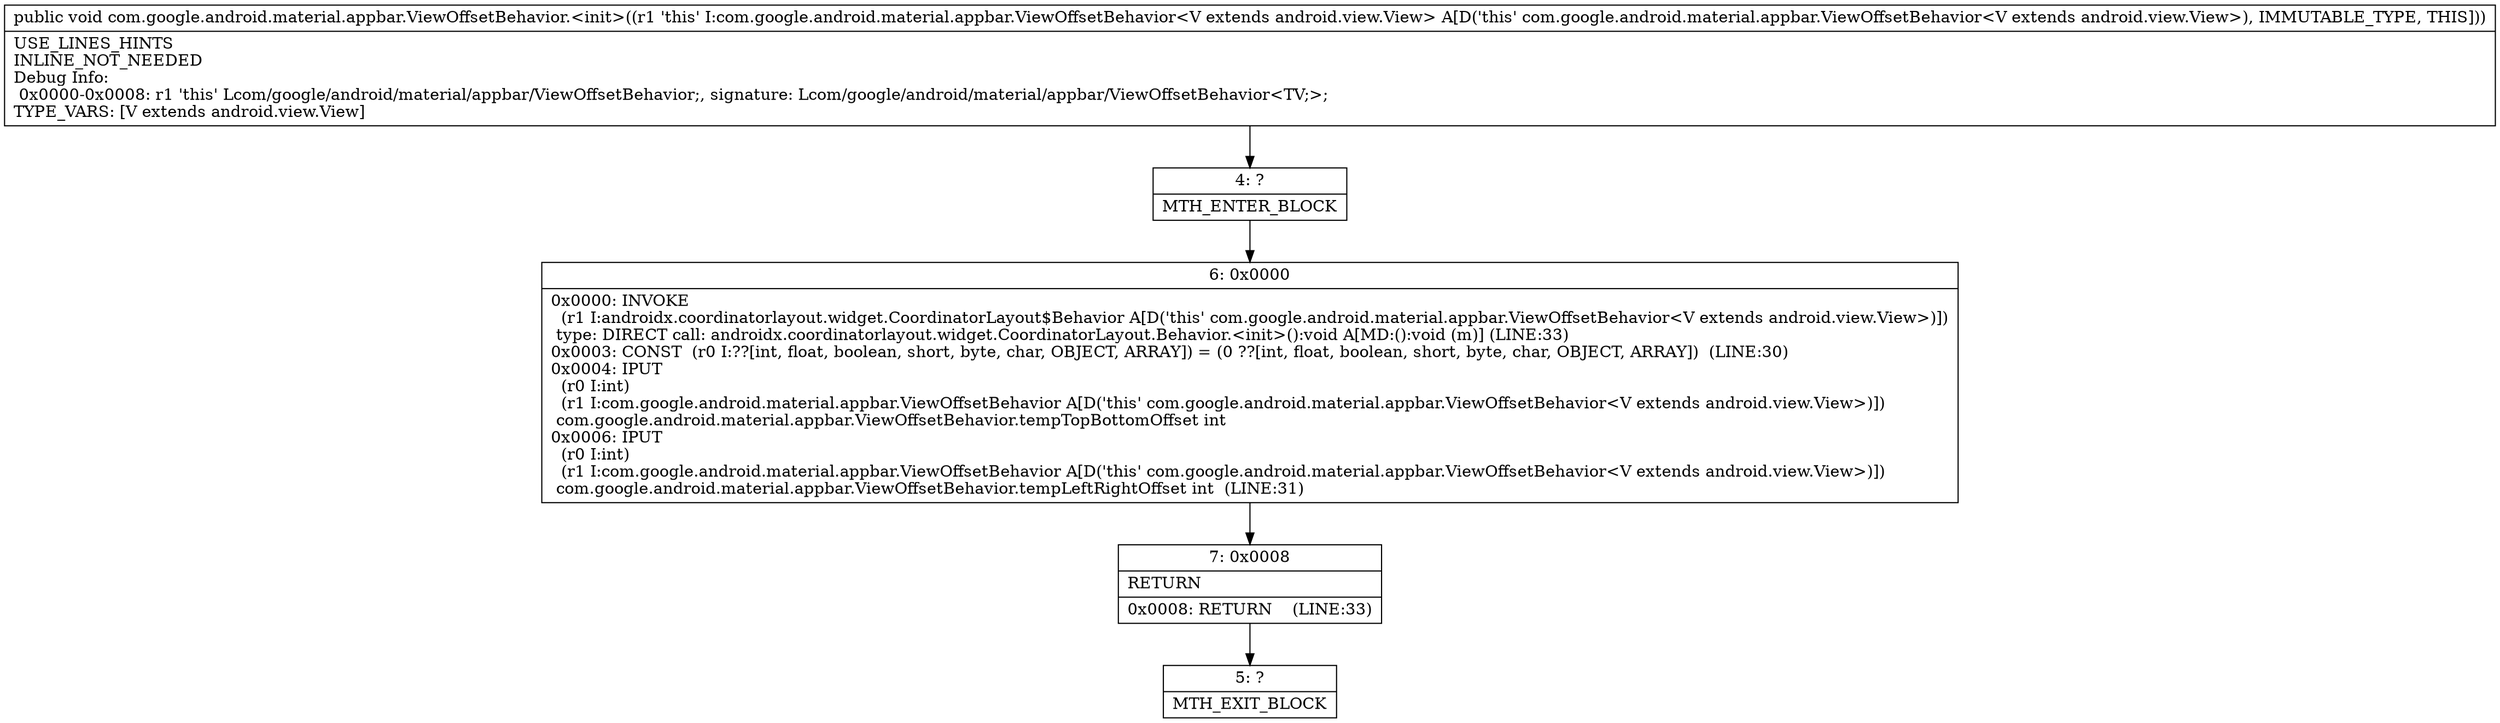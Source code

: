digraph "CFG forcom.google.android.material.appbar.ViewOffsetBehavior.\<init\>()V" {
Node_4 [shape=record,label="{4\:\ ?|MTH_ENTER_BLOCK\l}"];
Node_6 [shape=record,label="{6\:\ 0x0000|0x0000: INVOKE  \l  (r1 I:androidx.coordinatorlayout.widget.CoordinatorLayout$Behavior A[D('this' com.google.android.material.appbar.ViewOffsetBehavior\<V extends android.view.View\>)])\l type: DIRECT call: androidx.coordinatorlayout.widget.CoordinatorLayout.Behavior.\<init\>():void A[MD:():void (m)] (LINE:33)\l0x0003: CONST  (r0 I:??[int, float, boolean, short, byte, char, OBJECT, ARRAY]) = (0 ??[int, float, boolean, short, byte, char, OBJECT, ARRAY])  (LINE:30)\l0x0004: IPUT  \l  (r0 I:int)\l  (r1 I:com.google.android.material.appbar.ViewOffsetBehavior A[D('this' com.google.android.material.appbar.ViewOffsetBehavior\<V extends android.view.View\>)])\l com.google.android.material.appbar.ViewOffsetBehavior.tempTopBottomOffset int \l0x0006: IPUT  \l  (r0 I:int)\l  (r1 I:com.google.android.material.appbar.ViewOffsetBehavior A[D('this' com.google.android.material.appbar.ViewOffsetBehavior\<V extends android.view.View\>)])\l com.google.android.material.appbar.ViewOffsetBehavior.tempLeftRightOffset int  (LINE:31)\l}"];
Node_7 [shape=record,label="{7\:\ 0x0008|RETURN\l|0x0008: RETURN    (LINE:33)\l}"];
Node_5 [shape=record,label="{5\:\ ?|MTH_EXIT_BLOCK\l}"];
MethodNode[shape=record,label="{public void com.google.android.material.appbar.ViewOffsetBehavior.\<init\>((r1 'this' I:com.google.android.material.appbar.ViewOffsetBehavior\<V extends android.view.View\> A[D('this' com.google.android.material.appbar.ViewOffsetBehavior\<V extends android.view.View\>), IMMUTABLE_TYPE, THIS]))  | USE_LINES_HINTS\lINLINE_NOT_NEEDED\lDebug Info:\l  0x0000\-0x0008: r1 'this' Lcom\/google\/android\/material\/appbar\/ViewOffsetBehavior;, signature: Lcom\/google\/android\/material\/appbar\/ViewOffsetBehavior\<TV;\>;\lTYPE_VARS: [V extends android.view.View]\l}"];
MethodNode -> Node_4;Node_4 -> Node_6;
Node_6 -> Node_7;
Node_7 -> Node_5;
}

